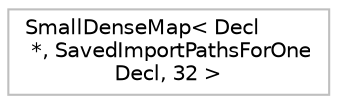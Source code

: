 digraph "Graphical Class Hierarchy"
{
 // LATEX_PDF_SIZE
  bgcolor="transparent";
  edge [fontname="Helvetica",fontsize="10",labelfontname="Helvetica",labelfontsize="10"];
  node [fontname="Helvetica",fontsize="10",shape=record];
  rankdir="LR";
  Node0 [label="SmallDenseMap\< Decl\l *, SavedImportPathsForOne\lDecl, 32 \>",height=0.2,width=0.4,color="grey75",tooltip=" "];
}
